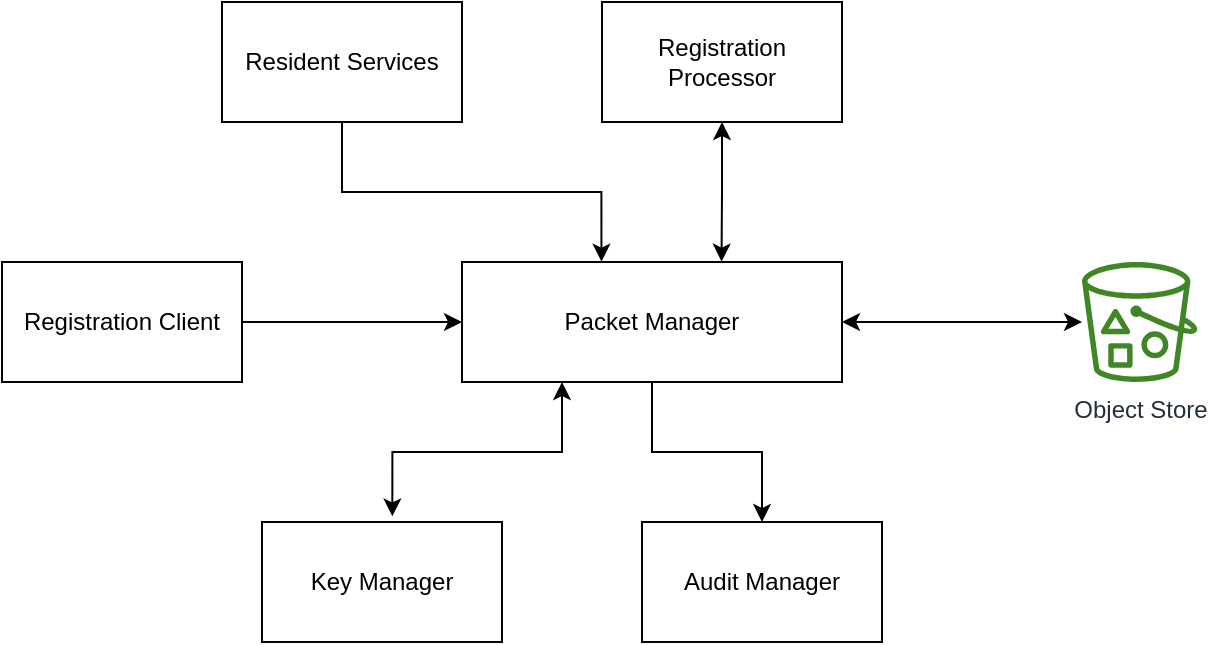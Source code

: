 <mxfile version="16.5.2" type="github">
  <diagram id="m9vtPu1y-cJARTY_2RRp" name="Page-1">
    <mxGraphModel dx="998" dy="631" grid="1" gridSize="10" guides="1" tooltips="1" connect="1" arrows="1" fold="1" page="1" pageScale="1" pageWidth="2336" pageHeight="1654" math="0" shadow="0">
      <root>
        <mxCell id="0" />
        <mxCell id="1" parent="0" />
        <mxCell id="udb_rScgTkDOsQekTv7v-10" style="edgeStyle=orthogonalEdgeStyle;rounded=0;orthogonalLoop=1;jettySize=auto;html=1;entryX=0.5;entryY=0;entryDx=0;entryDy=0;" edge="1" parent="1" source="udb_rScgTkDOsQekTv7v-1" target="udb_rScgTkDOsQekTv7v-5">
          <mxGeometry relative="1" as="geometry" />
        </mxCell>
        <mxCell id="udb_rScgTkDOsQekTv7v-12" style="edgeStyle=orthogonalEdgeStyle;rounded=0;orthogonalLoop=1;jettySize=auto;html=1;entryX=0.543;entryY=-0.047;entryDx=0;entryDy=0;entryPerimeter=0;startArrow=classic;startFill=1;" edge="1" parent="1" source="udb_rScgTkDOsQekTv7v-1" target="udb_rScgTkDOsQekTv7v-6">
          <mxGeometry relative="1" as="geometry">
            <Array as="points">
              <mxPoint x="700" y="435" />
              <mxPoint x="615" y="435" />
            </Array>
          </mxGeometry>
        </mxCell>
        <mxCell id="udb_rScgTkDOsQekTv7v-13" style="edgeStyle=orthogonalEdgeStyle;rounded=0;orthogonalLoop=1;jettySize=auto;html=1;exitX=1;exitY=0.5;exitDx=0;exitDy=0;startArrow=classic;startFill=1;" edge="1" parent="1" source="udb_rScgTkDOsQekTv7v-1" target="udb_rScgTkDOsQekTv7v-7">
          <mxGeometry relative="1" as="geometry" />
        </mxCell>
        <mxCell id="udb_rScgTkDOsQekTv7v-1" value="Packet Manager" style="rounded=0;whiteSpace=wrap;html=1;" vertex="1" parent="1">
          <mxGeometry x="650" y="340" width="190" height="60" as="geometry" />
        </mxCell>
        <mxCell id="udb_rScgTkDOsQekTv7v-11" style="edgeStyle=orthogonalEdgeStyle;rounded=0;orthogonalLoop=1;jettySize=auto;html=1;entryX=0.683;entryY=-0.003;entryDx=0;entryDy=0;entryPerimeter=0;startArrow=classic;startFill=1;" edge="1" parent="1" source="udb_rScgTkDOsQekTv7v-2" target="udb_rScgTkDOsQekTv7v-1">
          <mxGeometry relative="1" as="geometry" />
        </mxCell>
        <mxCell id="udb_rScgTkDOsQekTv7v-2" value="Registration Processor" style="rounded=0;whiteSpace=wrap;html=1;" vertex="1" parent="1">
          <mxGeometry x="720" y="210" width="120" height="60" as="geometry" />
        </mxCell>
        <mxCell id="udb_rScgTkDOsQekTv7v-9" style="edgeStyle=orthogonalEdgeStyle;rounded=0;orthogonalLoop=1;jettySize=auto;html=1;exitX=1;exitY=0.5;exitDx=0;exitDy=0;" edge="1" parent="1" source="udb_rScgTkDOsQekTv7v-3" target="udb_rScgTkDOsQekTv7v-1">
          <mxGeometry relative="1" as="geometry" />
        </mxCell>
        <mxCell id="udb_rScgTkDOsQekTv7v-3" value="Registration Client" style="rounded=0;whiteSpace=wrap;html=1;" vertex="1" parent="1">
          <mxGeometry x="420" y="340" width="120" height="60" as="geometry" />
        </mxCell>
        <mxCell id="udb_rScgTkDOsQekTv7v-8" style="edgeStyle=orthogonalEdgeStyle;rounded=0;orthogonalLoop=1;jettySize=auto;html=1;exitX=0.5;exitY=1;exitDx=0;exitDy=0;entryX=0.367;entryY=-0.003;entryDx=0;entryDy=0;entryPerimeter=0;" edge="1" parent="1" source="udb_rScgTkDOsQekTv7v-4" target="udb_rScgTkDOsQekTv7v-1">
          <mxGeometry relative="1" as="geometry" />
        </mxCell>
        <mxCell id="udb_rScgTkDOsQekTv7v-4" value="Resident Services" style="rounded=0;whiteSpace=wrap;html=1;" vertex="1" parent="1">
          <mxGeometry x="530" y="210" width="120" height="60" as="geometry" />
        </mxCell>
        <mxCell id="udb_rScgTkDOsQekTv7v-5" value="Audit Manager" style="rounded=0;whiteSpace=wrap;html=1;" vertex="1" parent="1">
          <mxGeometry x="740" y="470" width="120" height="60" as="geometry" />
        </mxCell>
        <mxCell id="udb_rScgTkDOsQekTv7v-6" value="Key Manager" style="rounded=0;whiteSpace=wrap;html=1;" vertex="1" parent="1">
          <mxGeometry x="550" y="470" width="120" height="60" as="geometry" />
        </mxCell>
        <mxCell id="udb_rScgTkDOsQekTv7v-7" value="Object Store" style="sketch=0;outlineConnect=0;fontColor=#232F3E;gradientColor=none;fillColor=#3F8624;strokeColor=none;dashed=0;verticalLabelPosition=bottom;verticalAlign=top;align=center;html=1;fontSize=12;fontStyle=0;aspect=fixed;pointerEvents=1;shape=mxgraph.aws4.bucket_with_objects;" vertex="1" parent="1">
          <mxGeometry x="960" y="340" width="57.69" height="60" as="geometry" />
        </mxCell>
      </root>
    </mxGraphModel>
  </diagram>
</mxfile>

